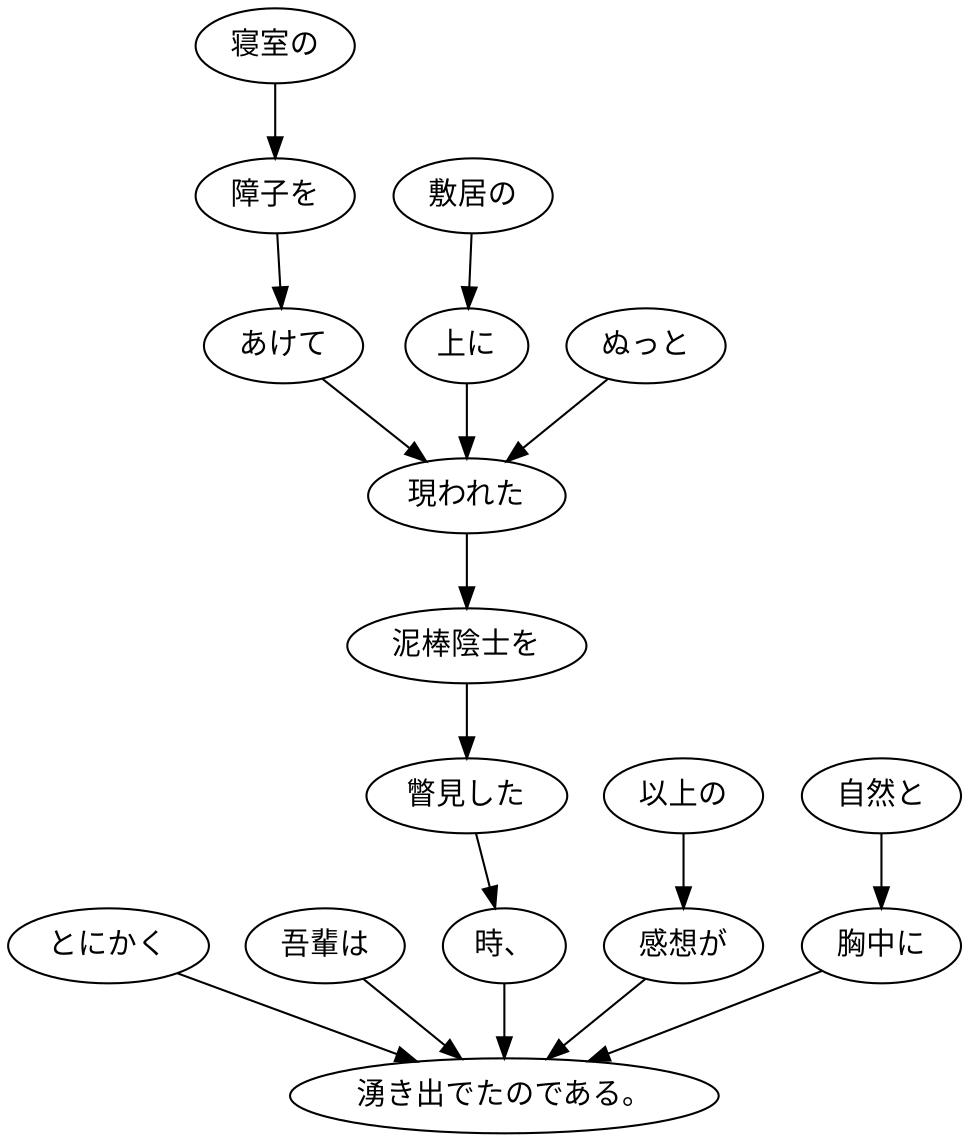 digraph graph2794 {
	node0 [label="とにかく"];
	node1 [label="吾輩は"];
	node2 [label="寝室の"];
	node3 [label="障子を"];
	node4 [label="あけて"];
	node5 [label="敷居の"];
	node6 [label="上に"];
	node7 [label="ぬっと"];
	node8 [label="現われた"];
	node9 [label="泥棒陰士を"];
	node10 [label="瞥見した"];
	node11 [label="時、"];
	node12 [label="以上の"];
	node13 [label="感想が"];
	node14 [label="自然と"];
	node15 [label="胸中に"];
	node16 [label="湧き出でたのである。"];
	node0 -> node16;
	node1 -> node16;
	node2 -> node3;
	node3 -> node4;
	node4 -> node8;
	node5 -> node6;
	node6 -> node8;
	node7 -> node8;
	node8 -> node9;
	node9 -> node10;
	node10 -> node11;
	node11 -> node16;
	node12 -> node13;
	node13 -> node16;
	node14 -> node15;
	node15 -> node16;
}
